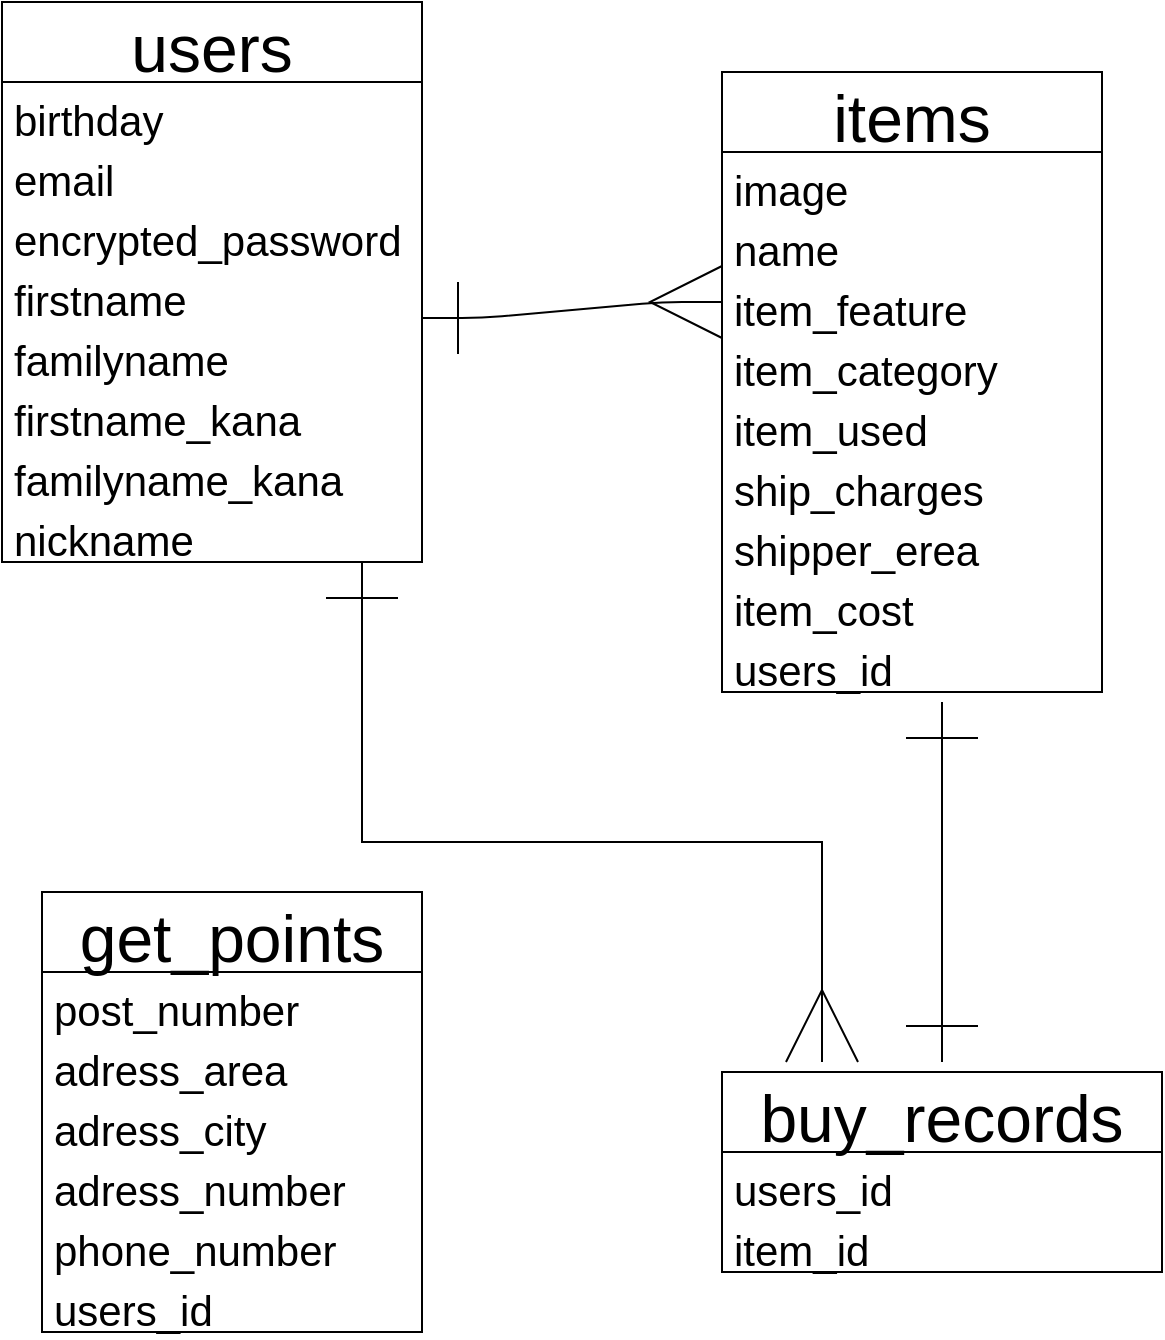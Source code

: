 <mxfile>
    <diagram id="EAxqVZLPwpsNZa_adAIV" name="ページ1">
        <mxGraphModel dx="620" dy="384" grid="1" gridSize="10" guides="1" tooltips="1" connect="1" arrows="1" fold="1" page="1" pageScale="1" pageWidth="827" pageHeight="1169" math="0" shadow="0">
            <root>
                <mxCell id="0"/>
                <mxCell id="1" parent="0"/>
                <mxCell id="96" value="users" style="swimlane;fontStyle=0;childLayout=stackLayout;horizontal=1;startSize=40;horizontalStack=0;resizeParent=1;resizeParentMax=0;resizeLast=0;collapsible=1;marginBottom=0;align=center;fontSize=33;verticalAlign=bottom;" vertex="1" parent="1">
                    <mxGeometry x="100" y="80" width="210" height="280" as="geometry">
                        <mxRectangle x="220" y="490" width="50" height="26" as="alternateBounds"/>
                    </mxGeometry>
                </mxCell>
                <mxCell id="97" value="birthday" style="text;strokeColor=none;fillColor=none;spacingLeft=4;spacingRight=4;overflow=hidden;rotatable=0;points=[[0,0.5],[1,0.5]];portConstraint=eastwest;fontSize=21;" vertex="1" parent="96">
                    <mxGeometry y="40" width="210" height="30" as="geometry"/>
                </mxCell>
                <mxCell id="169" value="email" style="text;strokeColor=none;fillColor=none;spacingLeft=4;spacingRight=4;overflow=hidden;rotatable=0;points=[[0,0.5],[1,0.5]];portConstraint=eastwest;fontSize=21;" vertex="1" parent="96">
                    <mxGeometry y="70" width="210" height="30" as="geometry"/>
                </mxCell>
                <mxCell id="98" value="encrypted_password" style="text;strokeColor=none;fillColor=none;spacingLeft=4;spacingRight=4;overflow=hidden;rotatable=0;points=[[0,0.5],[1,0.5]];portConstraint=eastwest;fontSize=21;" vertex="1" parent="96">
                    <mxGeometry y="100" width="210" height="30" as="geometry"/>
                </mxCell>
                <mxCell id="108" value="firstname" style="text;strokeColor=none;fillColor=none;spacingLeft=4;spacingRight=4;overflow=hidden;rotatable=0;points=[[0,0.5],[1,0.5]];portConstraint=eastwest;fontSize=21;" vertex="1" parent="96">
                    <mxGeometry y="130" width="210" height="30" as="geometry"/>
                </mxCell>
                <mxCell id="110" value="familyname" style="text;strokeColor=none;fillColor=none;spacingLeft=4;spacingRight=4;overflow=hidden;rotatable=0;points=[[0,0.5],[1,0.5]];portConstraint=eastwest;fontSize=21;" vertex="1" parent="96">
                    <mxGeometry y="160" width="210" height="30" as="geometry"/>
                </mxCell>
                <mxCell id="111" value="firstname_kana" style="text;strokeColor=none;fillColor=none;spacingLeft=4;spacingRight=4;overflow=hidden;rotatable=0;points=[[0,0.5],[1,0.5]];portConstraint=eastwest;fontSize=21;" vertex="1" parent="96">
                    <mxGeometry y="190" width="210" height="30" as="geometry"/>
                </mxCell>
                <mxCell id="170" value="familyname_kana" style="text;strokeColor=none;fillColor=none;spacingLeft=4;spacingRight=4;overflow=hidden;rotatable=0;points=[[0,0.5],[1,0.5]];portConstraint=eastwest;fontSize=21;" vertex="1" parent="96">
                    <mxGeometry y="220" width="210" height="30" as="geometry"/>
                </mxCell>
                <mxCell id="112" value="nickname" style="text;strokeColor=none;fillColor=none;spacingLeft=4;spacingRight=4;overflow=hidden;rotatable=0;points=[[0,0.5],[1,0.5]];portConstraint=eastwest;fontSize=21;" vertex="1" parent="96">
                    <mxGeometry y="250" width="210" height="30" as="geometry"/>
                </mxCell>
                <mxCell id="121" value="items" style="swimlane;fontStyle=0;childLayout=stackLayout;horizontal=1;startSize=40;horizontalStack=0;resizeParent=1;resizeParentMax=0;resizeLast=0;collapsible=1;marginBottom=0;align=center;fontSize=33;verticalAlign=bottom;" vertex="1" parent="1">
                    <mxGeometry x="460" y="115" width="190" height="310" as="geometry">
                        <mxRectangle x="220" y="490" width="50" height="26" as="alternateBounds"/>
                    </mxGeometry>
                </mxCell>
                <mxCell id="122" value="image" style="text;strokeColor=none;fillColor=none;spacingLeft=4;spacingRight=4;overflow=hidden;rotatable=0;points=[[0,0.5],[1,0.5]];portConstraint=eastwest;fontSize=21;" vertex="1" parent="121">
                    <mxGeometry y="40" width="190" height="30" as="geometry"/>
                </mxCell>
                <mxCell id="123" value="name" style="text;strokeColor=none;fillColor=none;spacingLeft=4;spacingRight=4;overflow=hidden;rotatable=0;points=[[0,0.5],[1,0.5]];portConstraint=eastwest;fontSize=21;" vertex="1" parent="121">
                    <mxGeometry y="70" width="190" height="30" as="geometry"/>
                </mxCell>
                <mxCell id="124" value="item_feature" style="text;strokeColor=none;fillColor=none;spacingLeft=4;spacingRight=4;overflow=hidden;rotatable=0;points=[[0,0.5],[1,0.5]];portConstraint=eastwest;fontSize=21;" vertex="1" parent="121">
                    <mxGeometry y="100" width="190" height="30" as="geometry"/>
                </mxCell>
                <mxCell id="125" value="item_category" style="text;strokeColor=none;fillColor=none;spacingLeft=4;spacingRight=4;overflow=hidden;rotatable=0;points=[[0,0.5],[1,0.5]];portConstraint=eastwest;fontSize=21;" vertex="1" parent="121">
                    <mxGeometry y="130" width="190" height="30" as="geometry"/>
                </mxCell>
                <mxCell id="126" value="item_used" style="text;strokeColor=none;fillColor=none;spacingLeft=4;spacingRight=4;overflow=hidden;rotatable=0;points=[[0,0.5],[1,0.5]];portConstraint=eastwest;fontSize=21;" vertex="1" parent="121">
                    <mxGeometry y="160" width="190" height="30" as="geometry"/>
                </mxCell>
                <mxCell id="128" value="ship_charges" style="text;strokeColor=none;fillColor=none;spacingLeft=4;spacingRight=4;overflow=hidden;rotatable=0;points=[[0,0.5],[1,0.5]];portConstraint=eastwest;fontSize=21;" vertex="1" parent="121">
                    <mxGeometry y="190" width="190" height="30" as="geometry"/>
                </mxCell>
                <mxCell id="130" value="shipper_erea" style="text;strokeColor=none;fillColor=none;spacingLeft=4;spacingRight=4;overflow=hidden;rotatable=0;points=[[0,0.5],[1,0.5]];portConstraint=eastwest;fontSize=21;" vertex="1" parent="121">
                    <mxGeometry y="220" width="190" height="30" as="geometry"/>
                </mxCell>
                <mxCell id="131" value="item_cost" style="text;strokeColor=none;fillColor=none;spacingLeft=4;spacingRight=4;overflow=hidden;rotatable=0;points=[[0,0.5],[1,0.5]];portConstraint=eastwest;fontSize=21;" vertex="1" parent="121">
                    <mxGeometry y="250" width="190" height="30" as="geometry"/>
                </mxCell>
                <mxCell id="127" value="users_id" style="text;strokeColor=none;fillColor=none;spacingLeft=4;spacingRight=4;overflow=hidden;rotatable=0;points=[[0,0.5],[1,0.5]];portConstraint=eastwest;fontSize=21;" vertex="1" parent="121">
                    <mxGeometry y="280" width="190" height="30" as="geometry"/>
                </mxCell>
                <mxCell id="136" value="" style="edgeStyle=entityRelationEdgeStyle;fontSize=12;html=1;endArrow=ERmany;startArrow=ERone;entryX=0;entryY=0.5;entryDx=0;entryDy=0;endSize=34;startFill=0;endFill=0;startSize=34;" edge="1" parent="1" target="124">
                    <mxGeometry width="100" height="100" relative="1" as="geometry">
                        <mxPoint x="310" y="238" as="sourcePoint"/>
                        <mxPoint x="520" y="350" as="targetPoint"/>
                    </mxGeometry>
                </mxCell>
                <mxCell id="140" value="buy_records" style="swimlane;fontStyle=0;childLayout=stackLayout;horizontal=1;startSize=40;horizontalStack=0;resizeParent=1;resizeParentMax=0;resizeLast=0;collapsible=1;marginBottom=0;align=center;fontSize=33;verticalAlign=bottom;" vertex="1" parent="1">
                    <mxGeometry x="460" y="615" width="220" height="100" as="geometry">
                        <mxRectangle x="220" y="490" width="50" height="26" as="alternateBounds"/>
                    </mxGeometry>
                </mxCell>
                <mxCell id="142" value="users_id" style="text;strokeColor=none;fillColor=none;spacingLeft=4;spacingRight=4;overflow=hidden;rotatable=0;points=[[0,0.5],[1,0.5]];portConstraint=eastwest;fontSize=21;" vertex="1" parent="140">
                    <mxGeometry y="40" width="220" height="30" as="geometry"/>
                </mxCell>
                <mxCell id="143" value="item_id" style="text;strokeColor=none;fillColor=none;spacingLeft=4;spacingRight=4;overflow=hidden;rotatable=0;points=[[0,0.5],[1,0.5]];portConstraint=eastwest;fontSize=21;" vertex="1" parent="140">
                    <mxGeometry y="70" width="220" height="30" as="geometry"/>
                </mxCell>
                <mxCell id="151" value="get_points" style="swimlane;fontStyle=0;childLayout=stackLayout;horizontal=1;startSize=40;horizontalStack=0;resizeParent=1;resizeParentMax=0;resizeLast=0;collapsible=1;marginBottom=0;align=center;fontSize=33;verticalAlign=bottom;" vertex="1" parent="1">
                    <mxGeometry x="120" y="525" width="190" height="220" as="geometry">
                        <mxRectangle x="220" y="490" width="50" height="26" as="alternateBounds"/>
                    </mxGeometry>
                </mxCell>
                <mxCell id="152" value="post_number" style="text;strokeColor=none;fillColor=none;spacingLeft=4;spacingRight=4;overflow=hidden;rotatable=0;points=[[0,0.5],[1,0.5]];portConstraint=eastwest;fontSize=21;" vertex="1" parent="151">
                    <mxGeometry y="40" width="190" height="30" as="geometry"/>
                </mxCell>
                <mxCell id="153" value="adress_area" style="text;strokeColor=none;fillColor=none;spacingLeft=4;spacingRight=4;overflow=hidden;rotatable=0;points=[[0,0.5],[1,0.5]];portConstraint=eastwest;fontSize=21;" vertex="1" parent="151">
                    <mxGeometry y="70" width="190" height="30" as="geometry"/>
                </mxCell>
                <mxCell id="154" value="adress_city" style="text;strokeColor=none;fillColor=none;spacingLeft=4;spacingRight=4;overflow=hidden;rotatable=0;points=[[0,0.5],[1,0.5]];portConstraint=eastwest;fontSize=21;" vertex="1" parent="151">
                    <mxGeometry y="100" width="190" height="30" as="geometry"/>
                </mxCell>
                <mxCell id="155" value="adress_number" style="text;strokeColor=none;fillColor=none;spacingLeft=4;spacingRight=4;overflow=hidden;rotatable=0;points=[[0,0.5],[1,0.5]];portConstraint=eastwest;fontSize=21;" vertex="1" parent="151">
                    <mxGeometry y="130" width="190" height="30" as="geometry"/>
                </mxCell>
                <mxCell id="156" value="phone_number" style="text;strokeColor=none;fillColor=none;spacingLeft=4;spacingRight=4;overflow=hidden;rotatable=0;points=[[0,0.5],[1,0.5]];portConstraint=eastwest;fontSize=21;" vertex="1" parent="151">
                    <mxGeometry y="160" width="190" height="30" as="geometry"/>
                </mxCell>
                <mxCell id="157" value="users_id" style="text;strokeColor=none;fillColor=none;spacingLeft=4;spacingRight=4;overflow=hidden;rotatable=0;points=[[0,0.5],[1,0.5]];portConstraint=eastwest;fontSize=21;" vertex="1" parent="151">
                    <mxGeometry y="190" width="190" height="30" as="geometry"/>
                </mxCell>
                <mxCell id="167" style="edgeStyle=orthogonalEdgeStyle;rounded=0;orthogonalLoop=1;jettySize=auto;html=1;startArrow=ERmany;startFill=0;startSize=34;endArrow=ERone;endFill=0;endSize=34;fontSize=33;" edge="1" parent="1">
                    <mxGeometry relative="1" as="geometry">
                        <mxPoint x="280" y="360" as="targetPoint"/>
                        <mxPoint x="510" y="610" as="sourcePoint"/>
                        <Array as="points">
                            <mxPoint x="510" y="500"/>
                            <mxPoint x="280" y="500"/>
                        </Array>
                    </mxGeometry>
                </mxCell>
                <mxCell id="168" style="edgeStyle=orthogonalEdgeStyle;rounded=0;orthogonalLoop=1;jettySize=auto;html=1;startArrow=ERone;startFill=0;startSize=34;endArrow=ERone;endFill=0;endSize=34;fontSize=33;" edge="1" parent="1">
                    <mxGeometry relative="1" as="geometry">
                        <mxPoint x="570" y="430" as="targetPoint"/>
                        <mxPoint x="570" y="610" as="sourcePoint"/>
                        <Array as="points">
                            <mxPoint x="570" y="570"/>
                            <mxPoint x="570" y="570"/>
                        </Array>
                    </mxGeometry>
                </mxCell>
            </root>
        </mxGraphModel>
    </diagram>
</mxfile>